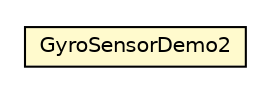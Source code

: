 #!/usr/local/bin/dot
#
# Class diagram 
# Generated by UMLGraph version R5_6 (http://www.umlgraph.org/)
#

digraph G {
	edge [fontname="Helvetica",fontsize=10,labelfontname="Helvetica",labelfontsize=10];
	node [fontname="Helvetica",fontsize=10,shape=plaintext];
	nodesep=0.25;
	ranksep=0.5;
	// examples.hardware.sensors.ev3.GyroSensorDemo2
	c7038 [label=<<table title="examples.hardware.sensors.ev3.GyroSensorDemo2" border="0" cellborder="1" cellspacing="0" cellpadding="2" port="p" bgcolor="lemonChiffon" href="./GyroSensorDemo2.html">
		<tr><td><table border="0" cellspacing="0" cellpadding="1">
<tr><td align="center" balign="center"> GyroSensorDemo2 </td></tr>
		</table></td></tr>
		</table>>, URL="./GyroSensorDemo2.html", fontname="Helvetica", fontcolor="black", fontsize=10.0];
}

